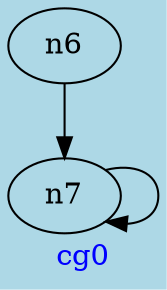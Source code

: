 digraph G{
graph [ label = "cg0" , fontcolor = "blue" , bgcolor = "lightblue" ];
n6;
n7;
n6->n7;
n7->n7;
}
